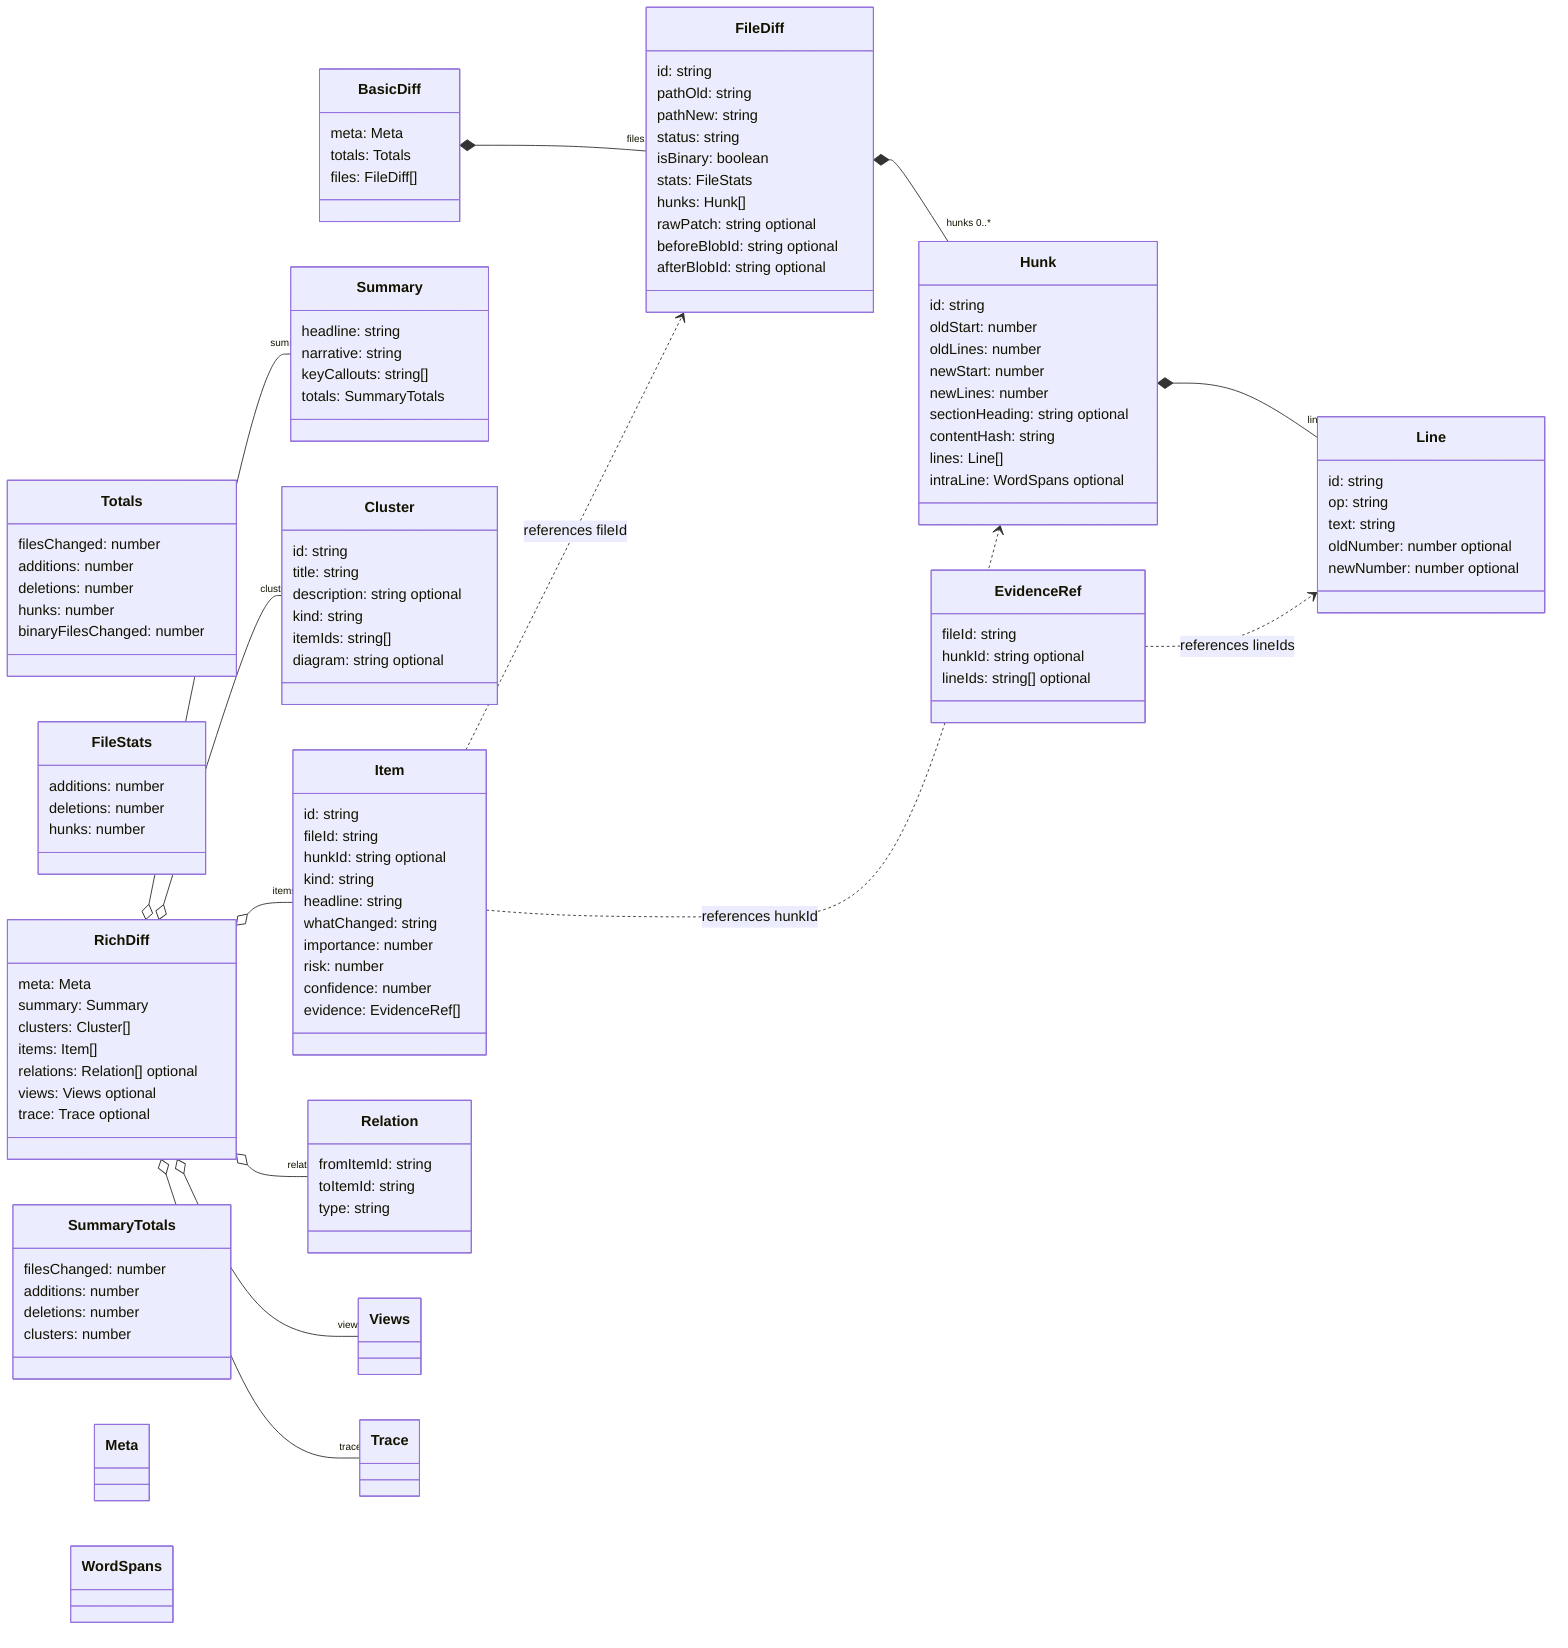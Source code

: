 classDiagram
direction LR

class BasicDiff {
  meta: Meta
  totals: Totals
  files: FileDiff[]
}

class Totals {
  filesChanged: number
  additions: number
  deletions: number
  hunks: number
  binaryFilesChanged: number
}

class FileDiff {
  id: string
  pathOld: string
  pathNew: string
  status: string
  isBinary: boolean
  stats: FileStats
  hunks: Hunk[]
  rawPatch: string optional
  beforeBlobId: string optional
  afterBlobId: string optional
}

class FileStats {
  additions: number
  deletions: number
  hunks: number
}

class Hunk {
  id: string
  oldStart: number
  oldLines: number
  newStart: number
  newLines: number
  sectionHeading: string optional
  contentHash: string
  lines: Line[]
  intraLine: WordSpans optional
}

class Line {
  id: string
  op: string
  text: string
  oldNumber: number optional
  newNumber: number optional
}

class RichDiff {
  meta: Meta
  summary: Summary
  clusters: Cluster[]
  items: Item[]
  relations: Relation[] optional
  views: Views optional
  trace: Trace optional
}

class Summary {
  headline: string
  narrative: string
  keyCallouts: string[]
  totals: SummaryTotals
}

class SummaryTotals {
  filesChanged: number
  additions: number
  deletions: number
  clusters: number
}

class Cluster {
  id: string
  title: string
  description: string optional
  kind: string
  itemIds: string[]
  diagram: string optional
}

class Item {
  id: string
  fileId: string
  hunkId: string optional
  kind: string
  headline: string
  whatChanged: string
  importance: number
  risk: number
  confidence: number
  evidence: EvidenceRef[]
}

class EvidenceRef {
  fileId: string
  hunkId: string optional
  lineIds: string[] optional
}

class Relation {
  fromItemId: string
  toItemId: string
  type: string
}

class Views
class Trace
class Meta
class WordSpans

BasicDiff *-- "files 0..*" FileDiff
FileDiff *-- "hunks 0..*" Hunk
Hunk *-- "lines 1..*" Line

RichDiff o-- "summary 1" Summary
RichDiff o-- "clusters 0..*" Cluster
RichDiff o-- "items 0..*" Item
RichDiff o-- "relations 0..*" Relation
RichDiff o-- "views 0..1" Views
RichDiff o-- "trace 0..1" Trace

Item ..> FileDiff : references fileId
Item ..> Hunk : references hunkId
EvidenceRef ..> Line : references lineIds

%% Regenerate SVG
%% npx mmdc -i docs/diagrams/250920b_diff_data_structures_class_diagram.mermaid -o docs/diagrams/250920b_diff_data_structures_class_diagram.svg -w 1400 -H 1600 -s 2 -b transparent -t default